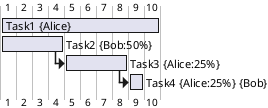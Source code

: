 @startgantt
hide resources footbox
[Task1] on {Alice} lasts 10 days
[Task2] on {Bob:50%} lasts 2 days
then [Task3] on {Alice:25%} lasts 1 day
then [Task4] on {Alice:25%} {Bob} lasts 1 day
@endgantt